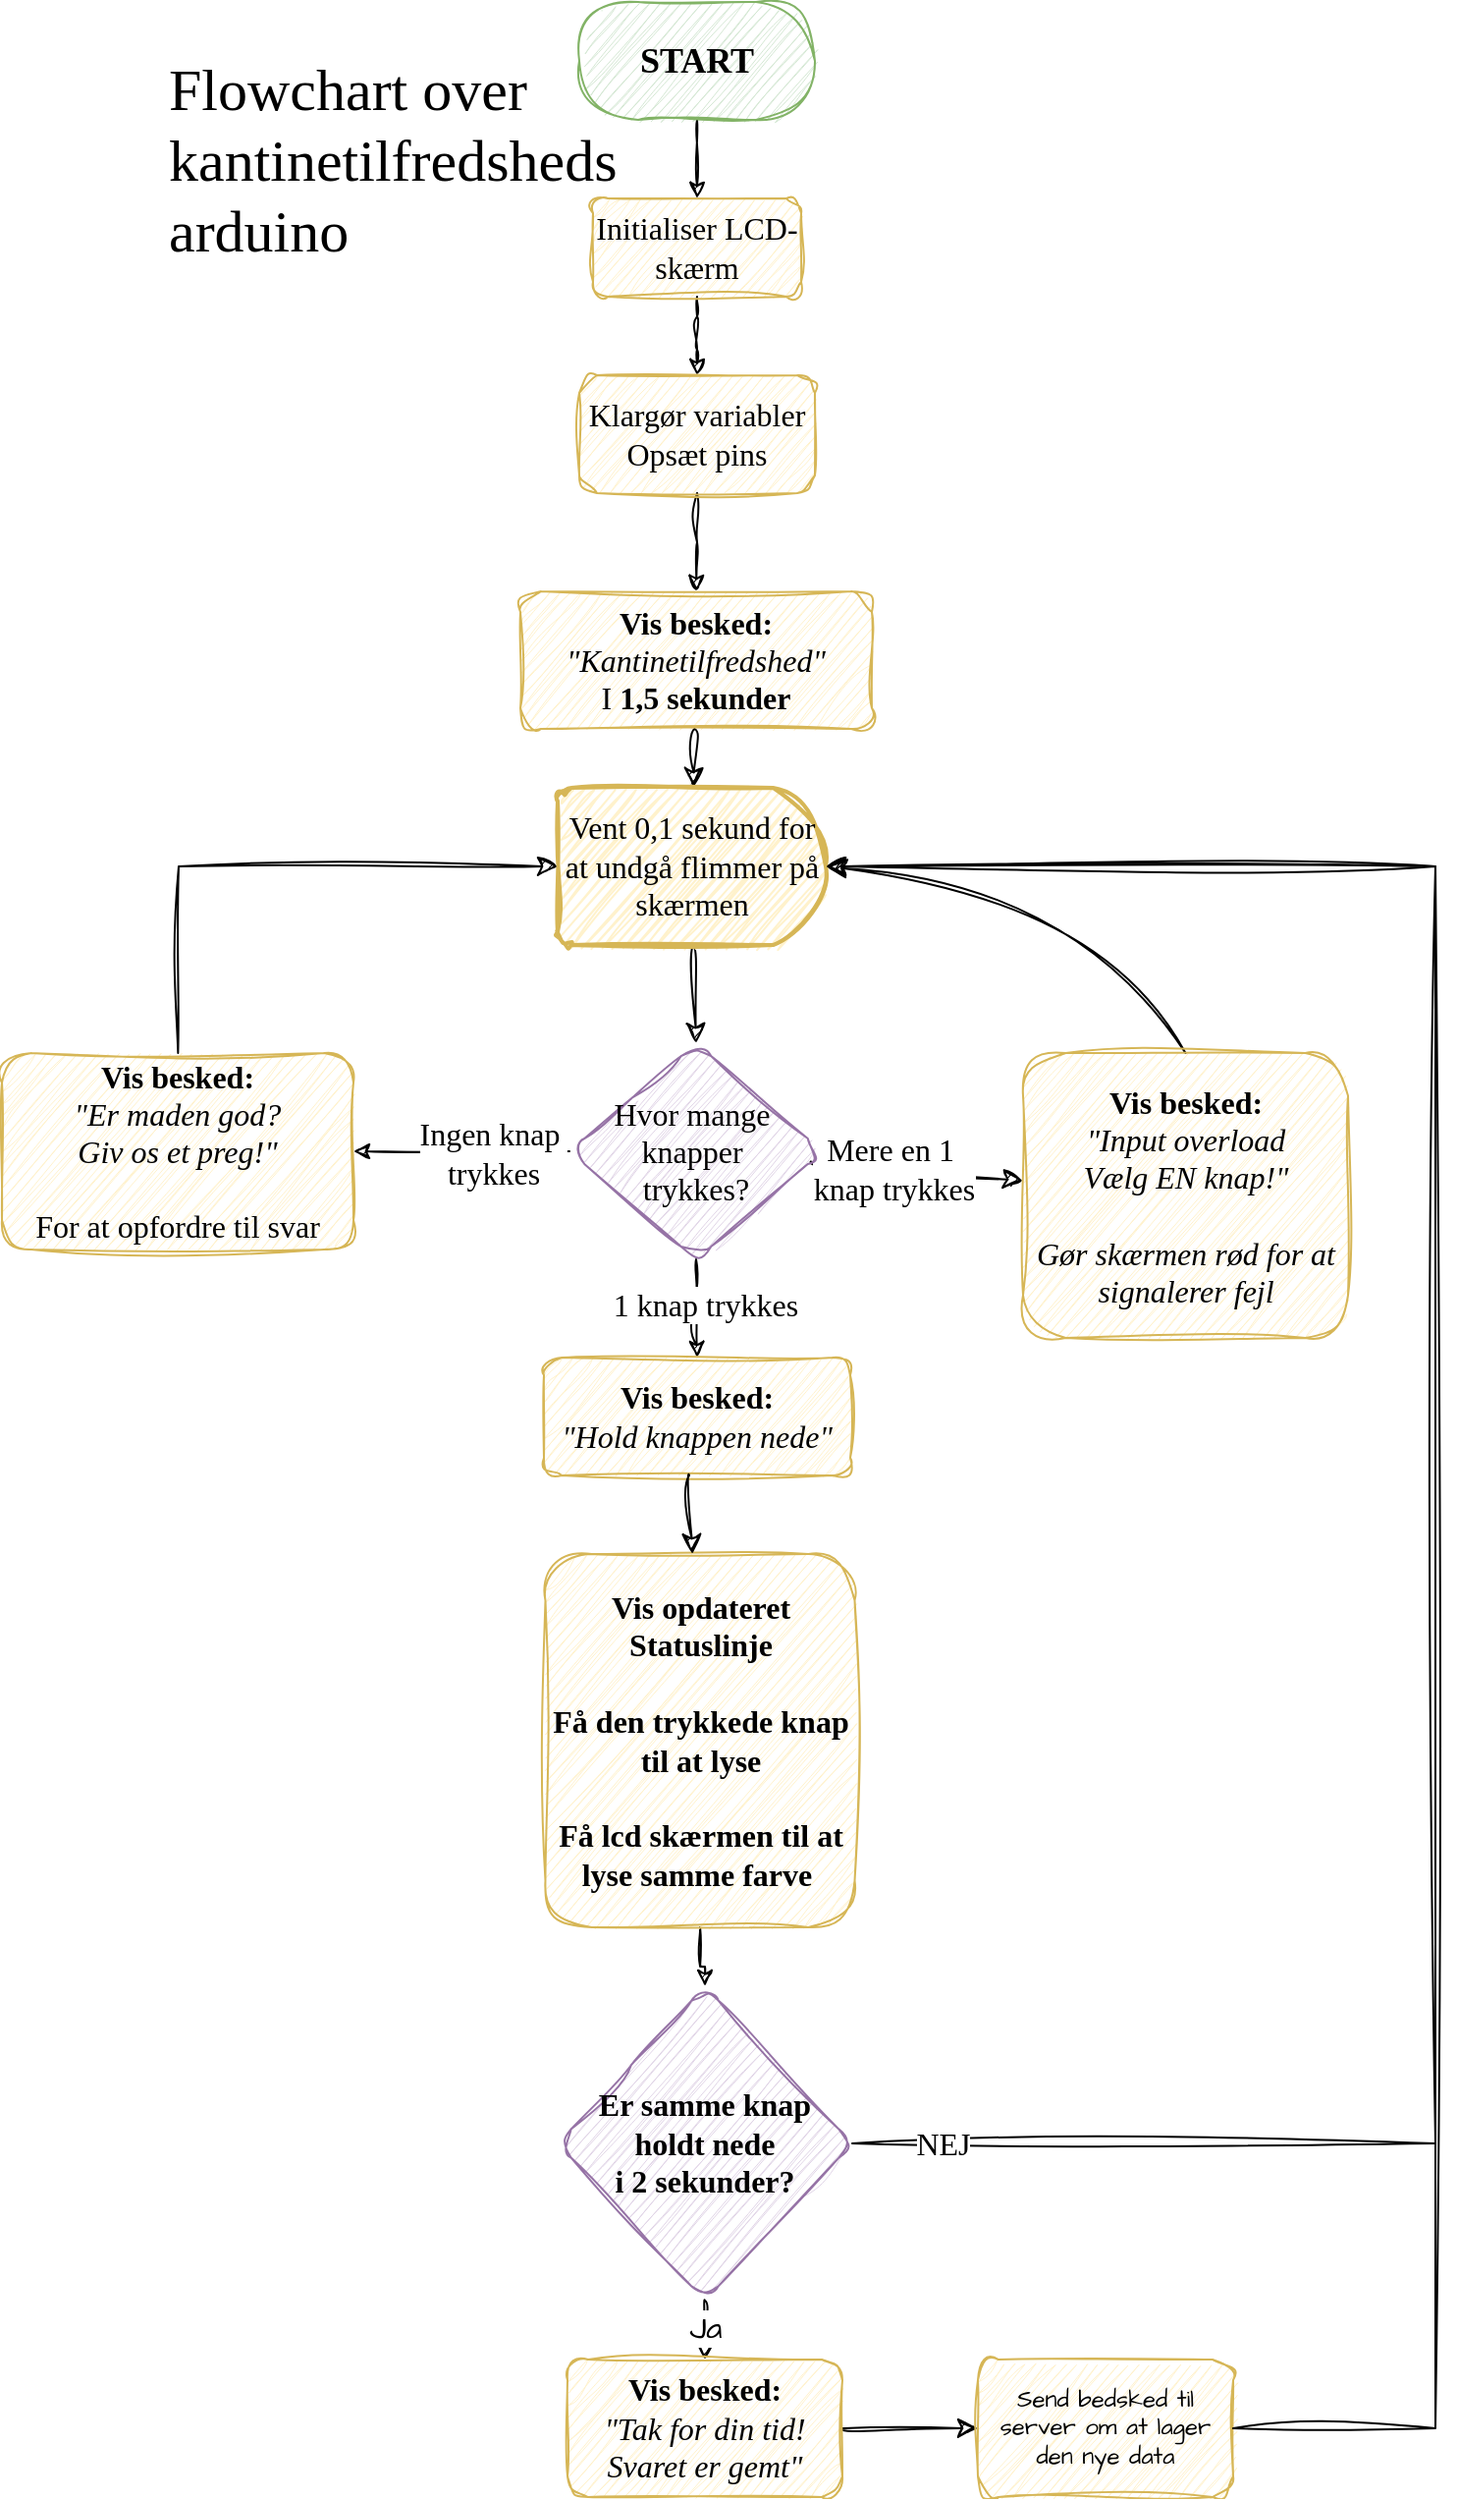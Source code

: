 <mxfile version="27.1.6">
  <diagram name="Page-1" id="8-GkpwidqtBzS7M_V5BT">
    <mxGraphModel dx="2205" dy="2591" grid="1" gridSize="10" guides="1" tooltips="1" connect="1" arrows="1" fold="1" page="1" pageScale="1" pageWidth="827" pageHeight="1169" background="#ffffff" math="0" shadow="0">
      <root>
        <mxCell id="0" />
        <mxCell id="1" parent="0" />
        <mxCell id="MAxt--J6X_ddA_qrxUb2-9" style="edgeStyle=orthogonalEdgeStyle;rounded=1;orthogonalLoop=1;jettySize=auto;html=1;sketch=1;curveFitting=1;jiggle=2;fontFamily=Single Day;fontSource=https%3A%2F%2Ffonts.googleapis.com%2Fcss%3Ffamily%3DSingle%2BDay;" parent="1" source="MAxt--J6X_ddA_qrxUb2-3" target="MAxt--J6X_ddA_qrxUb2-8" edge="1">
          <mxGeometry relative="1" as="geometry" />
        </mxCell>
        <mxCell id="MAxt--J6X_ddA_qrxUb2-3" value="&lt;font&gt;&lt;span style=&quot;&quot;&gt;START&lt;/span&gt;&lt;/font&gt;" style="rounded=1;whiteSpace=wrap;html=1;arcSize=50;fillColor=#d5e8d4;strokeColor=#82b366;fontStyle=1;sketch=1;curveFitting=1;jiggle=2;fontFamily=Single Day;fontSource=https%3A%2F%2Ffonts.googleapis.com%2Fcss%3Ffamily%3DSingle%2BDay;fontSize=18;" parent="1" vertex="1">
          <mxGeometry x="314" y="-80" width="120" height="60" as="geometry" />
        </mxCell>
        <mxCell id="z9XoiVaWoPFjP_ckvmZY-10" value="" style="edgeStyle=orthogonalEdgeStyle;rounded=0;sketch=1;hachureGap=4;jiggle=2;curveFitting=1;orthogonalLoop=1;jettySize=auto;html=1;fontFamily=Architects Daughter;fontSource=https%3A%2F%2Ffonts.googleapis.com%2Fcss%3Ffamily%3DArchitects%2BDaughter;entryX=1;entryY=0.5;entryDx=0;entryDy=0;" parent="1" source="MAxt--J6X_ddA_qrxUb2-7" target="z9XoiVaWoPFjP_ckvmZY-7" edge="1">
          <mxGeometry relative="1" as="geometry">
            <mxPoint x="189" y="505" as="targetPoint" />
          </mxGeometry>
        </mxCell>
        <mxCell id="z9XoiVaWoPFjP_ckvmZY-11" value="&lt;font data-font-src=&quot;https://fonts.googleapis.com/css?family=Single+Day&quot; face=&quot;Single Day&quot; style=&quot;font-size: 16px;&quot;&gt;Ingen knap&amp;nbsp;&lt;/font&gt;&lt;div&gt;&lt;font data-font-src=&quot;https://fonts.googleapis.com/css?family=Single+Day&quot; face=&quot;Single Day&quot; style=&quot;font-size: 16px;&quot;&gt;trykkes&lt;/font&gt;&lt;/div&gt;" style="edgeLabel;html=1;align=center;verticalAlign=middle;resizable=0;points=[];sketch=1;hachureGap=4;jiggle=2;curveFitting=1;fontFamily=Architects Daughter;fontSource=https%3A%2F%2Ffonts.googleapis.com%2Fcss%3Ffamily%3DArchitects%2BDaughter;" parent="z9XoiVaWoPFjP_ckvmZY-10" vertex="1" connectable="0">
          <mxGeometry x="-0.028" y="-4" relative="1" as="geometry">
            <mxPoint x="14" y="5" as="offset" />
          </mxGeometry>
        </mxCell>
        <mxCell id="z9XoiVaWoPFjP_ckvmZY-16" style="edgeStyle=orthogonalEdgeStyle;rounded=0;sketch=1;hachureGap=4;jiggle=2;curveFitting=1;orthogonalLoop=1;jettySize=auto;html=1;fontFamily=Architects Daughter;fontSource=https%3A%2F%2Ffonts.googleapis.com%2Fcss%3Ffamily%3DArchitects%2BDaughter;entryX=0.5;entryY=0;entryDx=0;entryDy=0;" parent="1" source="MAxt--J6X_ddA_qrxUb2-7" target="z9XoiVaWoPFjP_ckvmZY-15" edge="1">
          <mxGeometry relative="1" as="geometry" />
        </mxCell>
        <mxCell id="z9XoiVaWoPFjP_ckvmZY-29" value="&lt;font style=&quot;font-size: 16px;&quot; face=&quot;Single Day&quot;&gt;1 knap trykkes&lt;/font&gt;" style="edgeLabel;html=1;align=center;verticalAlign=middle;resizable=0;points=[];sketch=1;hachureGap=4;jiggle=2;curveFitting=1;fontFamily=Architects Daughter;fontSource=https%3A%2F%2Ffonts.googleapis.com%2Fcss%3Ffamily%3DArchitects%2BDaughter;" parent="z9XoiVaWoPFjP_ckvmZY-16" vertex="1" connectable="0">
          <mxGeometry x="-0.106" y="4" relative="1" as="geometry">
            <mxPoint as="offset" />
          </mxGeometry>
        </mxCell>
        <mxCell id="RYMe7xX0i0awSRNdQg_c-21" value="" style="edgeStyle=none;curved=1;rounded=0;sketch=1;hachureGap=4;jiggle=2;curveFitting=1;orthogonalLoop=1;jettySize=auto;html=1;fontFamily=Architects Daughter;fontSource=https%3A%2F%2Ffonts.googleapis.com%2Fcss%3Ffamily%3DArchitects%2BDaughter;fontSize=12;startSize=8;endSize=8;" edge="1" parent="1" source="MAxt--J6X_ddA_qrxUb2-7" target="RYMe7xX0i0awSRNdQg_c-20">
          <mxGeometry relative="1" as="geometry" />
        </mxCell>
        <mxCell id="RYMe7xX0i0awSRNdQg_c-22" value="&lt;font data-font-src=&quot;https://fonts.googleapis.com/css?family=Single+Day&quot; face=&quot;Single Day&quot; style=&quot;font-size: 16px;&quot;&gt;Mere en 1&amp;nbsp;&lt;/font&gt;&lt;div&gt;&lt;font data-font-src=&quot;https://fonts.googleapis.com/css?family=Single+Day&quot; face=&quot;Single Day&quot; style=&quot;font-size: 16px;&quot;&gt;knap trykkes&lt;/font&gt;&lt;/div&gt;" style="edgeLabel;html=1;align=center;verticalAlign=middle;resizable=0;points=[];fontSize=12;sketch=1;hachureGap=4;jiggle=2;curveFitting=1;fontFamily=Architects Daughter;fontSource=https%3A%2F%2Ffonts.googleapis.com%2Fcss%3Ffamily%3DArchitects%2BDaughter;" vertex="1" connectable="0" parent="RYMe7xX0i0awSRNdQg_c-21">
          <mxGeometry x="-0.231" relative="1" as="geometry">
            <mxPoint as="offset" />
          </mxGeometry>
        </mxCell>
        <mxCell id="MAxt--J6X_ddA_qrxUb2-7" value="&lt;div&gt;&lt;span style=&quot;background-color: transparent; color: light-dark(rgb(0, 0, 0), rgb(255, 255, 255));&quot;&gt;Hvor mange&amp;nbsp;&lt;/span&gt;&lt;/div&gt;&lt;div&gt;&lt;span style=&quot;background-color: transparent; color: light-dark(rgb(0, 0, 0), rgb(255, 255, 255));&quot;&gt;knapper&amp;nbsp;&lt;/span&gt;&lt;/div&gt;&lt;div&gt;&lt;span style=&quot;background-color: transparent; color: light-dark(rgb(0, 0, 0), rgb(255, 255, 255));&quot;&gt;trykkes?&lt;/span&gt;&lt;/div&gt;" style="rhombus;html=1;fontFamily=Single Day;fillColor=#e1d5e7;strokeColor=#9673a6;whiteSpace=wrap;rounded=1;sketch=1;curveFitting=1;jiggle=2;fontSource=https%3A%2F%2Ffonts.googleapis.com%2Fcss%3Ffamily%3DSingle%2BDay;fontSize=16;" parent="1" vertex="1">
          <mxGeometry x="309" y="450" width="129" height="110" as="geometry" />
        </mxCell>
        <mxCell id="MAxt--J6X_ddA_qrxUb2-13" style="edgeStyle=orthogonalEdgeStyle;rounded=1;orthogonalLoop=1;jettySize=auto;html=1;sketch=1;curveFitting=1;jiggle=2;fontFamily=Single Day;fontSource=https%3A%2F%2Ffonts.googleapis.com%2Fcss%3Ffamily%3DSingle%2BDay;fontSize=16;" parent="1" source="MAxt--J6X_ddA_qrxUb2-8" edge="1">
          <mxGeometry relative="1" as="geometry">
            <mxPoint x="374" y="110" as="targetPoint" />
          </mxGeometry>
        </mxCell>
        <mxCell id="MAxt--J6X_ddA_qrxUb2-8" value="Initialiser LCD-skærm" style="rounded=1;whiteSpace=wrap;html=1;fillColor=#fff2cc;strokeColor=#d6b656;sketch=1;curveFitting=1;jiggle=2;fontFamily=Single Day;fontSource=https%3A%2F%2Ffonts.googleapis.com%2Fcss%3Ffamily%3DSingle%2BDay;fontSize=16;" parent="1" vertex="1">
          <mxGeometry x="321" y="20" width="106" height="50" as="geometry" />
        </mxCell>
        <mxCell id="RYMe7xX0i0awSRNdQg_c-31" value="" style="edgeStyle=none;curved=1;rounded=0;sketch=1;hachureGap=4;jiggle=2;curveFitting=1;orthogonalLoop=1;jettySize=auto;html=1;fontFamily=Architects Daughter;fontSource=https%3A%2F%2Ffonts.googleapis.com%2Fcss%3Ffamily%3DArchitects%2BDaughter;fontSize=12;startSize=8;endSize=8;" edge="1" parent="1" source="MAxt--J6X_ddA_qrxUb2-12" target="RYMe7xX0i0awSRNdQg_c-26">
          <mxGeometry relative="1" as="geometry" />
        </mxCell>
        <mxCell id="MAxt--J6X_ddA_qrxUb2-12" value="&lt;b&gt;Vis besked:&lt;/b&gt;&lt;div&gt;&lt;i&gt;&quot;Kantinetilfredshed&quot;&lt;/i&gt;&lt;/div&gt;&lt;div&gt;I&lt;b&gt; 1,5 sekunder&lt;/b&gt;&lt;/div&gt;" style="rounded=1;whiteSpace=wrap;html=1;fillColor=#fff2cc;strokeColor=#d6b656;sketch=1;curveFitting=1;jiggle=2;fontFamily=Single Day;fontSource=https%3A%2F%2Ffonts.googleapis.com%2Fcss%3Ffamily%3DSingle%2BDay;fontSize=16;" parent="1" vertex="1">
          <mxGeometry x="284" y="220" width="179" height="70" as="geometry" />
        </mxCell>
        <mxCell id="MAxt--J6X_ddA_qrxUb2-31" value="&lt;font data-font-src=&quot;https://fonts.googleapis.com/css?family=Caveat&quot;&gt;Flowchart over&amp;nbsp;&lt;/font&gt;&lt;div&gt;&lt;font data-font-src=&quot;https://fonts.googleapis.com/css?family=Caveat&quot;&gt;kantinetilfredsheds&amp;nbsp;&lt;/font&gt;&lt;/div&gt;&lt;div&gt;&lt;font data-font-src=&quot;https://fonts.googleapis.com/css?family=Caveat&quot;&gt;arduino&lt;/font&gt;&lt;/div&gt;" style="text;html=1;align=left;verticalAlign=middle;resizable=0;points=[];autosize=1;strokeColor=none;fillColor=none;rounded=1;sketch=1;curveFitting=1;jiggle=2;fontSize=30;fontFamily=Single Day;fontSource=https%3A%2F%2Ffonts.googleapis.com%2Fcss%3Ffamily%3DSingle%2BDay;" parent="1" vertex="1">
          <mxGeometry x="103" y="-60" width="260" height="120" as="geometry" />
        </mxCell>
        <mxCell id="z9XoiVaWoPFjP_ckvmZY-5" value="" style="edgeStyle=orthogonalEdgeStyle;rounded=0;sketch=1;hachureGap=4;jiggle=2;curveFitting=1;orthogonalLoop=1;jettySize=auto;html=1;fontFamily=Architects Daughter;fontSource=https%3A%2F%2Ffonts.googleapis.com%2Fcss%3Ffamily%3DArchitects%2BDaughter;" parent="1" source="z9XoiVaWoPFjP_ckvmZY-4" target="MAxt--J6X_ddA_qrxUb2-12" edge="1">
          <mxGeometry relative="1" as="geometry" />
        </mxCell>
        <mxCell id="z9XoiVaWoPFjP_ckvmZY-4" value="&lt;font face=&quot;Single Day&quot;&gt;&lt;span style=&quot;font-size: 16px;&quot;&gt;Klargør variabler&lt;/span&gt;&lt;/font&gt;&lt;div&gt;&lt;font face=&quot;Single Day&quot;&gt;&lt;span style=&quot;font-size: 16px;&quot;&gt;Opsæt pins&lt;/span&gt;&lt;/font&gt;&lt;/div&gt;" style="rounded=1;whiteSpace=wrap;html=1;sketch=1;curveFitting=1;jiggle=2;fillColor=#fff2cc;strokeColor=#d6b656;" parent="1" vertex="1">
          <mxGeometry x="314" y="110" width="120" height="60" as="geometry" />
        </mxCell>
        <mxCell id="z9XoiVaWoPFjP_ckvmZY-7" value="&lt;b&gt;Vis besked:&lt;/b&gt;&lt;div&gt;&lt;i&gt;&quot;Er maden god?&lt;/i&gt;&lt;/div&gt;&lt;div&gt;&lt;i&gt;Giv os et preg!&quot;&lt;/i&gt;&lt;/div&gt;&lt;div&gt;&lt;i&gt;&lt;br&gt;&lt;/i&gt;&lt;/div&gt;&lt;div&gt;For at opfordre til svar&lt;/div&gt;" style="rounded=1;whiteSpace=wrap;html=1;fillColor=#fff2cc;strokeColor=#d6b656;sketch=1;curveFitting=1;jiggle=2;fontFamily=Single Day;fontSource=https%3A%2F%2Ffonts.googleapis.com%2Fcss%3Ffamily%3DSingle%2BDay;fontSize=16;" parent="1" vertex="1">
          <mxGeometry x="20" y="455" width="179" height="100" as="geometry" />
        </mxCell>
        <mxCell id="z9XoiVaWoPFjP_ckvmZY-15" value="&lt;b&gt;&lt;font data-font-src=&quot;https://fonts.googleapis.com/css?family=Single+Day&quot; face=&quot;Single Day&quot; style=&quot;font-size: 16px;&quot;&gt;Vis besked:&lt;/font&gt;&lt;/b&gt;&lt;div&gt;&lt;i&gt;&lt;font face=&quot;Single Day&quot; data-font-src=&quot;https://fonts.googleapis.com/css?family=Single+Day&quot; style=&quot;font-size: 16px;&quot;&gt;&quot;Hold knappen nede&quot;&lt;/font&gt;&lt;/i&gt;&lt;/div&gt;" style="rounded=1;whiteSpace=wrap;html=1;sketch=1;hachureGap=4;jiggle=2;curveFitting=1;fontFamily=Architects Daughter;fontSource=https%3A%2F%2Ffonts.googleapis.com%2Fcss%3Ffamily%3DArchitects%2BDaughter;fillColor=#fff2cc;strokeColor=#d6b656;" parent="1" vertex="1">
          <mxGeometry x="296" y="610" width="156" height="60" as="geometry" />
        </mxCell>
        <mxCell id="z9XoiVaWoPFjP_ckvmZY-24" value="" style="edgeStyle=orthogonalEdgeStyle;rounded=0;sketch=1;hachureGap=4;jiggle=2;curveFitting=1;orthogonalLoop=1;jettySize=auto;html=1;fontFamily=Architects Daughter;fontSource=https%3A%2F%2Ffonts.googleapis.com%2Fcss%3Ffamily%3DArchitects%2BDaughter;" parent="1" source="z9XoiVaWoPFjP_ckvmZY-18" target="z9XoiVaWoPFjP_ckvmZY-22" edge="1">
          <mxGeometry relative="1" as="geometry" />
        </mxCell>
        <mxCell id="z9XoiVaWoPFjP_ckvmZY-18" value="&lt;b&gt;&lt;font data-font-src=&quot;https://fonts.googleapis.com/css?family=Single+Day&quot; face=&quot;Single Day&quot; style=&quot;font-size: 16px;&quot;&gt;Vis opdateret Statuslinje&lt;/font&gt;&lt;/b&gt;&lt;div&gt;&lt;b&gt;&lt;font style=&quot;font-size: 16px;&quot; data-font-src=&quot;https://fonts.googleapis.com/css?family=Single+Day&quot; face=&quot;Single Day&quot;&gt;&lt;br&gt;&lt;/font&gt;&lt;/b&gt;&lt;/div&gt;&lt;div&gt;&lt;b&gt;&lt;font style=&quot;font-size: 16px;&quot; data-font-src=&quot;https://fonts.googleapis.com/css?family=Single+Day&quot; face=&quot;Single Day&quot;&gt;Få den trykkede knap&lt;/font&gt;&lt;/b&gt;&lt;/div&gt;&lt;div&gt;&lt;b&gt;&lt;font style=&quot;font-size: 16px;&quot; data-font-src=&quot;https://fonts.googleapis.com/css?family=Single+Day&quot; face=&quot;Single Day&quot;&gt;til at lyse&lt;/font&gt;&lt;/b&gt;&lt;/div&gt;&lt;div&gt;&lt;font style=&quot;font-size: 16px;&quot; data-font-src=&quot;https://fonts.googleapis.com/css?family=Single+Day&quot; face=&quot;Single Day&quot;&gt;&lt;b&gt;&lt;br&gt;&lt;/b&gt;&lt;/font&gt;&lt;/div&gt;&lt;div&gt;&lt;font style=&quot;font-size: 16px;&quot; data-font-src=&quot;https://fonts.googleapis.com/css?family=Single+Day&quot; face=&quot;Single Day&quot;&gt;&lt;b style=&quot;&quot;&gt;Få lcd skærmen til at lyse samme farve&amp;nbsp;&lt;/b&gt;&lt;/font&gt;&lt;/div&gt;" style="rounded=1;whiteSpace=wrap;html=1;sketch=1;hachureGap=4;jiggle=2;curveFitting=1;fontFamily=Architects Daughter;fontSource=https%3A%2F%2Ffonts.googleapis.com%2Fcss%3Ffamily%3DArchitects%2BDaughter;fillColor=#fff2cc;strokeColor=#d6b656;" parent="1" vertex="1">
          <mxGeometry x="296.75" y="710" width="157.5" height="190" as="geometry" />
        </mxCell>
        <mxCell id="RYMe7xX0i0awSRNdQg_c-7" value="" style="edgeStyle=none;curved=1;rounded=0;sketch=1;hachureGap=4;jiggle=2;curveFitting=1;orthogonalLoop=1;jettySize=auto;html=1;fontFamily=Architects Daughter;fontSource=https%3A%2F%2Ffonts.googleapis.com%2Fcss%3Ffamily%3DArchitects%2BDaughter;fontSize=12;startSize=8;endSize=8;" edge="1" parent="1" source="z9XoiVaWoPFjP_ckvmZY-22" target="RYMe7xX0i0awSRNdQg_c-6">
          <mxGeometry relative="1" as="geometry" />
        </mxCell>
        <mxCell id="RYMe7xX0i0awSRNdQg_c-12" value="&lt;font style=&quot;font-size: 16px;&quot;&gt;Ja&lt;/font&gt;" style="edgeLabel;html=1;align=center;verticalAlign=middle;resizable=0;points=[];fontSize=12;sketch=1;hachureGap=4;jiggle=2;curveFitting=1;fontFamily=Architects Daughter;fontSource=https%3A%2F%2Ffonts.googleapis.com%2Fcss%3Ffamily%3DArchitects%2BDaughter;" vertex="1" connectable="0" parent="RYMe7xX0i0awSRNdQg_c-7">
          <mxGeometry x="-0.053" relative="1" as="geometry">
            <mxPoint as="offset" />
          </mxGeometry>
        </mxCell>
        <mxCell id="RYMe7xX0i0awSRNdQg_c-13" style="edgeStyle=none;curved=0;rounded=0;sketch=1;hachureGap=4;jiggle=2;curveFitting=1;orthogonalLoop=1;jettySize=auto;html=1;fontFamily=Architects Daughter;fontSource=https%3A%2F%2Ffonts.googleapis.com%2Fcss%3Ffamily%3DArchitects%2BDaughter;fontSize=12;startSize=8;endSize=8;entryX=1;entryY=0.5;entryDx=0;entryDy=0;entryPerimeter=0;" edge="1" parent="1" source="z9XoiVaWoPFjP_ckvmZY-22" target="RYMe7xX0i0awSRNdQg_c-26">
          <mxGeometry relative="1" as="geometry">
            <mxPoint x="450" y="360" as="targetPoint" />
            <Array as="points">
              <mxPoint x="750" y="1010" />
              <mxPoint x="750" y="360" />
            </Array>
          </mxGeometry>
        </mxCell>
        <mxCell id="RYMe7xX0i0awSRNdQg_c-14" value="&lt;font data-font-src=&quot;https://fonts.googleapis.com/css?family=Single+Day&quot; face=&quot;Single Day&quot; style=&quot;font-size: 16px;&quot;&gt;NEJ&lt;/font&gt;" style="edgeLabel;html=1;align=center;verticalAlign=middle;resizable=0;points=[];fontSize=12;sketch=1;hachureGap=4;jiggle=2;curveFitting=1;fontFamily=Architects Daughter;fontSource=https%3A%2F%2Ffonts.googleapis.com%2Fcss%3Ffamily%3DArchitects%2BDaughter;" vertex="1" connectable="0" parent="RYMe7xX0i0awSRNdQg_c-13">
          <mxGeometry x="-0.947" y="-2" relative="1" as="geometry">
            <mxPoint x="12" y="-2" as="offset" />
          </mxGeometry>
        </mxCell>
        <mxCell id="z9XoiVaWoPFjP_ckvmZY-22" value="&lt;div&gt;&lt;span style=&quot;font-size: 16px; font-family: &amp;quot;Single Day&amp;quot;; background-color: transparent; color: light-dark(rgb(0, 0, 0), rgb(255, 255, 255));&quot;&gt;&lt;b&gt;Er samme knap&lt;/b&gt;&lt;/span&gt;&lt;/div&gt;&lt;div&gt;&lt;font face=&quot;Single Day&quot;&gt;&lt;span style=&quot;font-size: 16px;&quot;&gt;&lt;b&gt;holdt nede&lt;/b&gt;&lt;/span&gt;&lt;/font&gt;&lt;/div&gt;&lt;div&gt;&lt;font face=&quot;Single Day&quot;&gt;&lt;span style=&quot;font-size: 16px;&quot;&gt;&lt;b&gt;i 2 sekunder?&lt;/b&gt;&lt;/span&gt;&lt;/font&gt;&lt;/div&gt;" style="rhombus;whiteSpace=wrap;html=1;sketch=1;hachureGap=4;jiggle=2;curveFitting=1;fontFamily=Architects Daughter;fontSource=https%3A%2F%2Ffonts.googleapis.com%2Fcss%3Ffamily%3DArchitects%2BDaughter;rounded=1;fillColor=#e1d5e7;strokeColor=#9673a6;" parent="1" vertex="1">
          <mxGeometry x="303" y="930" width="150" height="160" as="geometry" />
        </mxCell>
        <mxCell id="RYMe7xX0i0awSRNdQg_c-5" value="" style="endArrow=classic;html=1;rounded=0;sketch=1;hachureGap=4;jiggle=2;curveFitting=1;fontFamily=Architects Daughter;fontSource=https%3A%2F%2Ffonts.googleapis.com%2Fcss%3Ffamily%3DArchitects%2BDaughter;fontSize=12;startSize=8;endSize=8;curved=1;" edge="1" parent="1" target="z9XoiVaWoPFjP_ckvmZY-18">
          <mxGeometry width="50" height="50" relative="1" as="geometry">
            <mxPoint x="370" y="670" as="sourcePoint" />
            <mxPoint x="420" y="620" as="targetPoint" />
          </mxGeometry>
        </mxCell>
        <mxCell id="RYMe7xX0i0awSRNdQg_c-18" value="" style="edgeStyle=none;curved=1;rounded=0;sketch=1;hachureGap=4;jiggle=2;curveFitting=1;orthogonalLoop=1;jettySize=auto;html=1;fontFamily=Architects Daughter;fontSource=https%3A%2F%2Ffonts.googleapis.com%2Fcss%3Ffamily%3DArchitects%2BDaughter;fontSize=12;startSize=8;endSize=8;" edge="1" parent="1" source="RYMe7xX0i0awSRNdQg_c-6" target="RYMe7xX0i0awSRNdQg_c-17">
          <mxGeometry relative="1" as="geometry" />
        </mxCell>
        <mxCell id="RYMe7xX0i0awSRNdQg_c-6" value="&lt;b&gt;&lt;font style=&quot;font-size: 16px;&quot; data-font-src=&quot;https://fonts.googleapis.com/css?family=Single+Day&quot; face=&quot;Single Day&quot;&gt;Vis besked:&lt;/font&gt;&lt;/b&gt;&lt;div&gt;&lt;i&gt;&lt;font style=&quot;font-size: 16px;&quot; data-font-src=&quot;https://fonts.googleapis.com/css?family=Single+Day&quot; face=&quot;Single Day&quot;&gt;&quot;Tak for din tid!&lt;/font&gt;&lt;/i&gt;&lt;/div&gt;&lt;div&gt;&lt;i&gt;&lt;font style=&quot;font-size: 16px;&quot; data-font-src=&quot;https://fonts.googleapis.com/css?family=Single+Day&quot; face=&quot;Single Day&quot;&gt;Svaret er gemt&quot;&lt;/font&gt;&lt;/i&gt;&lt;/div&gt;" style="whiteSpace=wrap;html=1;fontFamily=Architects Daughter;fillColor=#fff2cc;strokeColor=#d6b656;sketch=1;hachureGap=4;jiggle=2;curveFitting=1;fontSource=https%3A%2F%2Ffonts.googleapis.com%2Fcss%3Ffamily%3DArchitects%2BDaughter;rounded=1;" vertex="1" parent="1">
          <mxGeometry x="308" y="1120" width="140" height="70" as="geometry" />
        </mxCell>
        <mxCell id="RYMe7xX0i0awSRNdQg_c-17" value="Send bedsked til server om at lager den nye data" style="rounded=1;whiteSpace=wrap;html=1;sketch=1;hachureGap=4;jiggle=2;curveFitting=1;fontFamily=Architects Daughter;fontSource=https%3A%2F%2Ffonts.googleapis.com%2Fcss%3Ffamily%3DArchitects%2BDaughter;fillColor=#fff2cc;strokeColor=#d6b656;" vertex="1" parent="1">
          <mxGeometry x="517" y="1120" width="130" height="70" as="geometry" />
        </mxCell>
        <mxCell id="RYMe7xX0i0awSRNdQg_c-24" style="edgeStyle=none;curved=1;rounded=0;sketch=1;hachureGap=4;jiggle=2;curveFitting=1;orthogonalLoop=1;jettySize=auto;html=1;fontFamily=Architects Daughter;fontSource=https%3A%2F%2Ffonts.googleapis.com%2Fcss%3Ffamily%3DArchitects%2BDaughter;fontSize=12;startSize=8;endSize=8;exitX=0.5;exitY=0;exitDx=0;exitDy=0;" edge="1" parent="1" source="RYMe7xX0i0awSRNdQg_c-20">
          <mxGeometry relative="1" as="geometry">
            <mxPoint x="647" y="470" as="sourcePoint" />
            <mxPoint x="440" y="360" as="targetPoint" />
            <Array as="points">
              <mxPoint x="580" y="375" />
            </Array>
          </mxGeometry>
        </mxCell>
        <mxCell id="RYMe7xX0i0awSRNdQg_c-20" value="&lt;b&gt;Vis besked:&lt;/b&gt;&lt;div&gt;&lt;i&gt;&quot;Input overload&lt;/i&gt;&lt;/div&gt;&lt;div&gt;&lt;i&gt;Vælg EN knap!&quot;&lt;/i&gt;&lt;/div&gt;&lt;div&gt;&lt;i&gt;&lt;br&gt;&lt;/i&gt;&lt;/div&gt;&lt;div&gt;&lt;i&gt;Gør skærmen rød for at signalerer fejl&lt;/i&gt;&lt;/div&gt;" style="whiteSpace=wrap;html=1;fontSize=16;fontFamily=Single Day;fillColor=#fff2cc;strokeColor=#d6b656;rounded=1;sketch=1;curveFitting=1;jiggle=2;fontSource=https%3A%2F%2Ffonts.googleapis.com%2Fcss%3Ffamily%3DSingle%2BDay;" vertex="1" parent="1">
          <mxGeometry x="540" y="455" width="165.5" height="145" as="geometry" />
        </mxCell>
        <mxCell id="RYMe7xX0i0awSRNdQg_c-29" style="edgeStyle=none;curved=1;rounded=0;sketch=1;hachureGap=4;jiggle=2;curveFitting=1;orthogonalLoop=1;jettySize=auto;html=1;entryX=0.5;entryY=0;entryDx=0;entryDy=0;fontFamily=Architects Daughter;fontSource=https%3A%2F%2Ffonts.googleapis.com%2Fcss%3Ffamily%3DArchitects%2BDaughter;fontSize=12;startSize=8;endSize=8;" edge="1" parent="1" source="RYMe7xX0i0awSRNdQg_c-26" target="MAxt--J6X_ddA_qrxUb2-7">
          <mxGeometry relative="1" as="geometry" />
        </mxCell>
        <mxCell id="RYMe7xX0i0awSRNdQg_c-26" value="&lt;font data-font-src=&quot;https://fonts.googleapis.com/css?family=Single+Day&quot; face=&quot;Single Day&quot; style=&quot;font-size: 16px;&quot;&gt;Vent 0,1 sekund for at undgå flimmer på skærmen&lt;/font&gt;" style="strokeWidth=2;html=1;shape=mxgraph.flowchart.delay;whiteSpace=wrap;sketch=1;hachureGap=4;jiggle=2;curveFitting=1;fontFamily=Architects Daughter;fontSource=https%3A%2F%2Ffonts.googleapis.com%2Fcss%3Ffamily%3DArchitects%2BDaughter;direction=east;fillColor=#fff2cc;strokeColor=#d6b656;" vertex="1" parent="1">
          <mxGeometry x="303" y="320" width="136.5" height="80" as="geometry" />
        </mxCell>
        <mxCell id="RYMe7xX0i0awSRNdQg_c-32" style="edgeStyle=none;curved=0;rounded=0;sketch=1;hachureGap=4;jiggle=2;curveFitting=1;orthogonalLoop=1;jettySize=auto;html=1;entryX=0;entryY=0.5;entryDx=0;entryDy=0;entryPerimeter=0;fontFamily=Architects Daughter;fontSource=https%3A%2F%2Ffonts.googleapis.com%2Fcss%3Ffamily%3DArchitects%2BDaughter;fontSize=12;startSize=8;endSize=8;" edge="1" parent="1" source="z9XoiVaWoPFjP_ckvmZY-7" target="RYMe7xX0i0awSRNdQg_c-26">
          <mxGeometry relative="1" as="geometry">
            <Array as="points">
              <mxPoint x="110" y="360" />
            </Array>
          </mxGeometry>
        </mxCell>
        <mxCell id="RYMe7xX0i0awSRNdQg_c-34" style="edgeStyle=none;curved=0;rounded=0;sketch=1;hachureGap=4;jiggle=2;curveFitting=1;orthogonalLoop=1;jettySize=auto;html=1;entryX=1;entryY=0.5;entryDx=0;entryDy=0;entryPerimeter=0;fontFamily=Architects Daughter;fontSource=https%3A%2F%2Ffonts.googleapis.com%2Fcss%3Ffamily%3DArchitects%2BDaughter;fontSize=12;startSize=8;endSize=8;" edge="1" parent="1" source="RYMe7xX0i0awSRNdQg_c-17" target="RYMe7xX0i0awSRNdQg_c-26">
          <mxGeometry relative="1" as="geometry">
            <Array as="points">
              <mxPoint x="750" y="1155" />
              <mxPoint x="750" y="360" />
            </Array>
          </mxGeometry>
        </mxCell>
      </root>
    </mxGraphModel>
  </diagram>
</mxfile>
